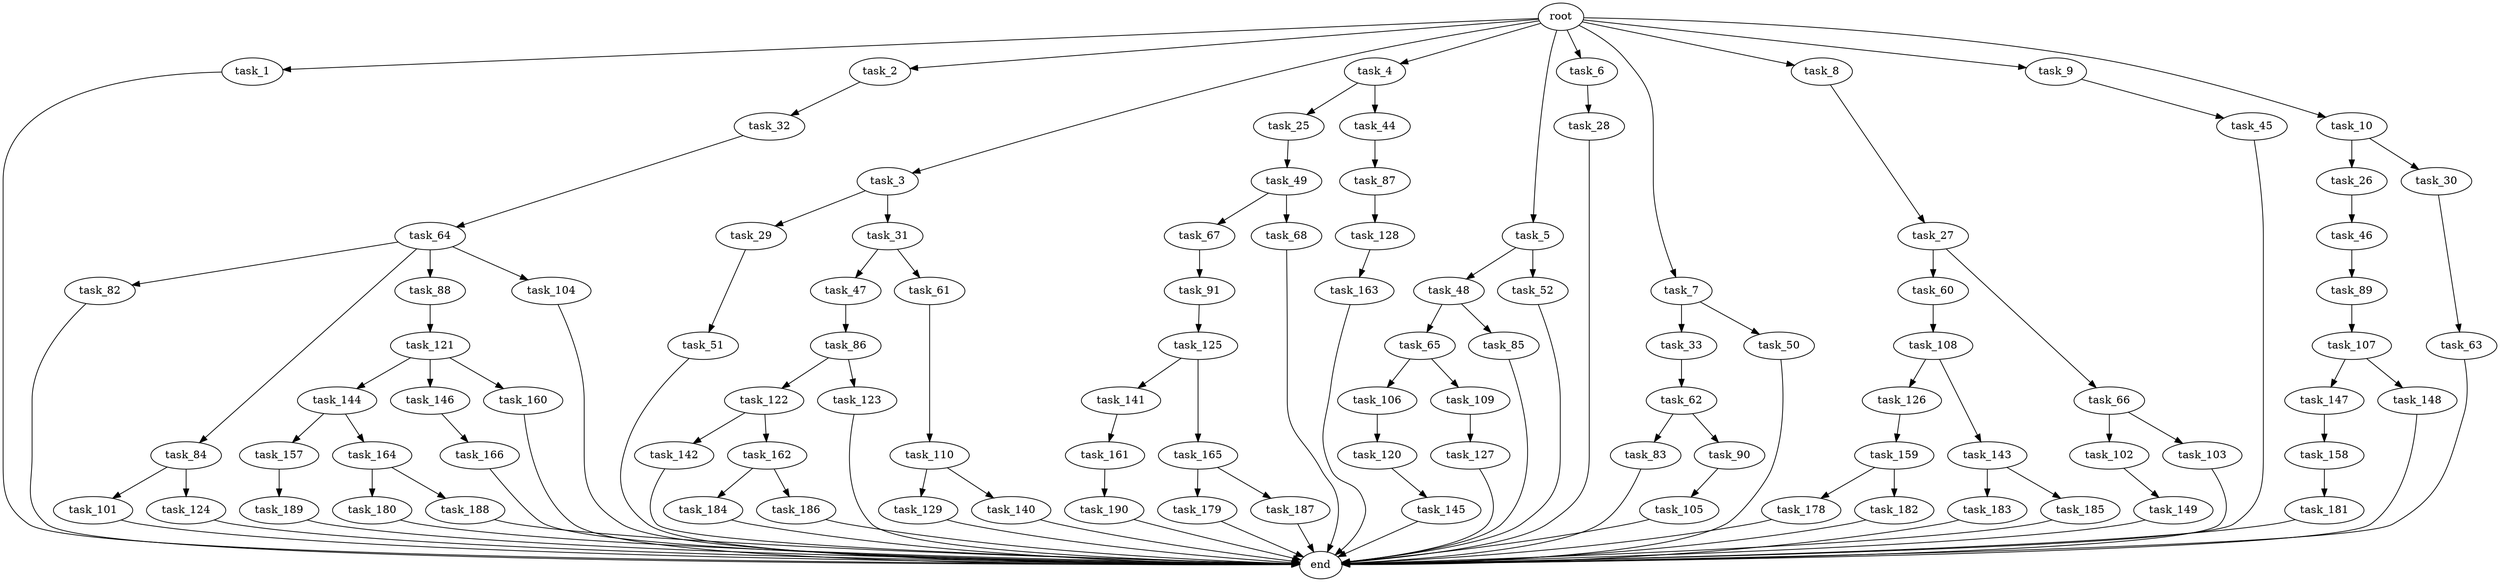 digraph G {
  root [size="0.000000"];
  task_1 [size="102.400000"];
  task_2 [size="102.400000"];
  task_3 [size="102.400000"];
  task_4 [size="102.400000"];
  task_5 [size="102.400000"];
  task_6 [size="102.400000"];
  task_7 [size="102.400000"];
  task_8 [size="102.400000"];
  task_9 [size="102.400000"];
  task_10 [size="102.400000"];
  task_25 [size="30923764531.200001"];
  task_26 [size="13743895347.200001"];
  task_27 [size="54975581388.800003"];
  task_28 [size="13743895347.200001"];
  task_29 [size="42090679500.800003"];
  task_30 [size="13743895347.200001"];
  task_31 [size="42090679500.800003"];
  task_32 [size="30923764531.200001"];
  task_33 [size="30923764531.200001"];
  task_44 [size="30923764531.200001"];
  task_45 [size="85899345920.000000"];
  task_46 [size="69578470195.199997"];
  task_47 [size="21474836480.000000"];
  task_48 [size="54975581388.800003"];
  task_49 [size="42090679500.800003"];
  task_50 [size="30923764531.200001"];
  task_51 [size="85899345920.000000"];
  task_52 [size="54975581388.800003"];
  task_60 [size="85899345920.000000"];
  task_61 [size="21474836480.000000"];
  task_62 [size="3435973836.800000"];
  task_63 [size="42090679500.800003"];
  task_64 [size="7730941132.800000"];
  task_65 [size="21474836480.000000"];
  task_66 [size="85899345920.000000"];
  task_67 [size="30923764531.200001"];
  task_68 [size="30923764531.200001"];
  task_82 [size="42090679500.800003"];
  task_83 [size="69578470195.199997"];
  task_84 [size="42090679500.800003"];
  task_85 [size="21474836480.000000"];
  task_86 [size="69578470195.199997"];
  task_87 [size="3435973836.800000"];
  task_88 [size="42090679500.800003"];
  task_89 [size="7730941132.800000"];
  task_90 [size="69578470195.199997"];
  task_91 [size="69578470195.199997"];
  task_101 [size="42090679500.800003"];
  task_102 [size="54975581388.800003"];
  task_103 [size="54975581388.800003"];
  task_104 [size="42090679500.800003"];
  task_105 [size="21474836480.000000"];
  task_106 [size="7730941132.800000"];
  task_107 [size="21474836480.000000"];
  task_108 [size="13743895347.200001"];
  task_109 [size="7730941132.800000"];
  task_110 [size="30923764531.200001"];
  task_120 [size="30923764531.200001"];
  task_121 [size="69578470195.199997"];
  task_122 [size="3435973836.800000"];
  task_123 [size="3435973836.800000"];
  task_124 [size="42090679500.800003"];
  task_125 [size="54975581388.800003"];
  task_126 [size="21474836480.000000"];
  task_127 [size="85899345920.000000"];
  task_128 [size="42090679500.800003"];
  task_129 [size="42090679500.800003"];
  task_140 [size="42090679500.800003"];
  task_141 [size="30923764531.200001"];
  task_142 [size="21474836480.000000"];
  task_143 [size="21474836480.000000"];
  task_144 [size="85899345920.000000"];
  task_145 [size="30923764531.200001"];
  task_146 [size="85899345920.000000"];
  task_147 [size="69578470195.199997"];
  task_148 [size="69578470195.199997"];
  task_149 [size="13743895347.200001"];
  task_157 [size="21474836480.000000"];
  task_158 [size="3435973836.800000"];
  task_159 [size="13743895347.200001"];
  task_160 [size="85899345920.000000"];
  task_161 [size="7730941132.800000"];
  task_162 [size="21474836480.000000"];
  task_163 [size="7730941132.800000"];
  task_164 [size="21474836480.000000"];
  task_165 [size="30923764531.200001"];
  task_166 [size="7730941132.800000"];
  task_178 [size="69578470195.199997"];
  task_179 [size="54975581388.800003"];
  task_180 [size="30923764531.200001"];
  task_181 [size="54975581388.800003"];
  task_182 [size="69578470195.199997"];
  task_183 [size="3435973836.800000"];
  task_184 [size="85899345920.000000"];
  task_185 [size="3435973836.800000"];
  task_186 [size="85899345920.000000"];
  task_187 [size="54975581388.800003"];
  task_188 [size="30923764531.200001"];
  task_189 [size="7730941132.800000"];
  task_190 [size="42090679500.800003"];
  end [size="0.000000"];

  root -> task_1 [size="1.000000"];
  root -> task_2 [size="1.000000"];
  root -> task_3 [size="1.000000"];
  root -> task_4 [size="1.000000"];
  root -> task_5 [size="1.000000"];
  root -> task_6 [size="1.000000"];
  root -> task_7 [size="1.000000"];
  root -> task_8 [size="1.000000"];
  root -> task_9 [size="1.000000"];
  root -> task_10 [size="1.000000"];
  task_1 -> end [size="1.000000"];
  task_2 -> task_32 [size="301989888.000000"];
  task_3 -> task_29 [size="411041792.000000"];
  task_3 -> task_31 [size="411041792.000000"];
  task_4 -> task_25 [size="301989888.000000"];
  task_4 -> task_44 [size="301989888.000000"];
  task_5 -> task_48 [size="536870912.000000"];
  task_5 -> task_52 [size="536870912.000000"];
  task_6 -> task_28 [size="134217728.000000"];
  task_7 -> task_33 [size="301989888.000000"];
  task_7 -> task_50 [size="301989888.000000"];
  task_8 -> task_27 [size="536870912.000000"];
  task_9 -> task_45 [size="838860800.000000"];
  task_10 -> task_26 [size="134217728.000000"];
  task_10 -> task_30 [size="134217728.000000"];
  task_25 -> task_49 [size="411041792.000000"];
  task_26 -> task_46 [size="679477248.000000"];
  task_27 -> task_60 [size="838860800.000000"];
  task_27 -> task_66 [size="838860800.000000"];
  task_28 -> end [size="1.000000"];
  task_29 -> task_51 [size="838860800.000000"];
  task_30 -> task_63 [size="411041792.000000"];
  task_31 -> task_47 [size="209715200.000000"];
  task_31 -> task_61 [size="209715200.000000"];
  task_32 -> task_64 [size="75497472.000000"];
  task_33 -> task_62 [size="33554432.000000"];
  task_44 -> task_87 [size="33554432.000000"];
  task_45 -> end [size="1.000000"];
  task_46 -> task_89 [size="75497472.000000"];
  task_47 -> task_86 [size="679477248.000000"];
  task_48 -> task_65 [size="209715200.000000"];
  task_48 -> task_85 [size="209715200.000000"];
  task_49 -> task_67 [size="301989888.000000"];
  task_49 -> task_68 [size="301989888.000000"];
  task_50 -> end [size="1.000000"];
  task_51 -> end [size="1.000000"];
  task_52 -> end [size="1.000000"];
  task_60 -> task_108 [size="134217728.000000"];
  task_61 -> task_110 [size="301989888.000000"];
  task_62 -> task_83 [size="679477248.000000"];
  task_62 -> task_90 [size="679477248.000000"];
  task_63 -> end [size="1.000000"];
  task_64 -> task_82 [size="411041792.000000"];
  task_64 -> task_84 [size="411041792.000000"];
  task_64 -> task_88 [size="411041792.000000"];
  task_64 -> task_104 [size="411041792.000000"];
  task_65 -> task_106 [size="75497472.000000"];
  task_65 -> task_109 [size="75497472.000000"];
  task_66 -> task_102 [size="536870912.000000"];
  task_66 -> task_103 [size="536870912.000000"];
  task_67 -> task_91 [size="679477248.000000"];
  task_68 -> end [size="1.000000"];
  task_82 -> end [size="1.000000"];
  task_83 -> end [size="1.000000"];
  task_84 -> task_101 [size="411041792.000000"];
  task_84 -> task_124 [size="411041792.000000"];
  task_85 -> end [size="1.000000"];
  task_86 -> task_122 [size="33554432.000000"];
  task_86 -> task_123 [size="33554432.000000"];
  task_87 -> task_128 [size="411041792.000000"];
  task_88 -> task_121 [size="679477248.000000"];
  task_89 -> task_107 [size="209715200.000000"];
  task_90 -> task_105 [size="209715200.000000"];
  task_91 -> task_125 [size="536870912.000000"];
  task_101 -> end [size="1.000000"];
  task_102 -> task_149 [size="134217728.000000"];
  task_103 -> end [size="1.000000"];
  task_104 -> end [size="1.000000"];
  task_105 -> end [size="1.000000"];
  task_106 -> task_120 [size="301989888.000000"];
  task_107 -> task_147 [size="679477248.000000"];
  task_107 -> task_148 [size="679477248.000000"];
  task_108 -> task_126 [size="209715200.000000"];
  task_108 -> task_143 [size="209715200.000000"];
  task_109 -> task_127 [size="838860800.000000"];
  task_110 -> task_129 [size="411041792.000000"];
  task_110 -> task_140 [size="411041792.000000"];
  task_120 -> task_145 [size="301989888.000000"];
  task_121 -> task_144 [size="838860800.000000"];
  task_121 -> task_146 [size="838860800.000000"];
  task_121 -> task_160 [size="838860800.000000"];
  task_122 -> task_142 [size="209715200.000000"];
  task_122 -> task_162 [size="209715200.000000"];
  task_123 -> end [size="1.000000"];
  task_124 -> end [size="1.000000"];
  task_125 -> task_141 [size="301989888.000000"];
  task_125 -> task_165 [size="301989888.000000"];
  task_126 -> task_159 [size="134217728.000000"];
  task_127 -> end [size="1.000000"];
  task_128 -> task_163 [size="75497472.000000"];
  task_129 -> end [size="1.000000"];
  task_140 -> end [size="1.000000"];
  task_141 -> task_161 [size="75497472.000000"];
  task_142 -> end [size="1.000000"];
  task_143 -> task_183 [size="33554432.000000"];
  task_143 -> task_185 [size="33554432.000000"];
  task_144 -> task_157 [size="209715200.000000"];
  task_144 -> task_164 [size="209715200.000000"];
  task_145 -> end [size="1.000000"];
  task_146 -> task_166 [size="75497472.000000"];
  task_147 -> task_158 [size="33554432.000000"];
  task_148 -> end [size="1.000000"];
  task_149 -> end [size="1.000000"];
  task_157 -> task_189 [size="75497472.000000"];
  task_158 -> task_181 [size="536870912.000000"];
  task_159 -> task_178 [size="679477248.000000"];
  task_159 -> task_182 [size="679477248.000000"];
  task_160 -> end [size="1.000000"];
  task_161 -> task_190 [size="411041792.000000"];
  task_162 -> task_184 [size="838860800.000000"];
  task_162 -> task_186 [size="838860800.000000"];
  task_163 -> end [size="1.000000"];
  task_164 -> task_180 [size="301989888.000000"];
  task_164 -> task_188 [size="301989888.000000"];
  task_165 -> task_179 [size="536870912.000000"];
  task_165 -> task_187 [size="536870912.000000"];
  task_166 -> end [size="1.000000"];
  task_178 -> end [size="1.000000"];
  task_179 -> end [size="1.000000"];
  task_180 -> end [size="1.000000"];
  task_181 -> end [size="1.000000"];
  task_182 -> end [size="1.000000"];
  task_183 -> end [size="1.000000"];
  task_184 -> end [size="1.000000"];
  task_185 -> end [size="1.000000"];
  task_186 -> end [size="1.000000"];
  task_187 -> end [size="1.000000"];
  task_188 -> end [size="1.000000"];
  task_189 -> end [size="1.000000"];
  task_190 -> end [size="1.000000"];
}
